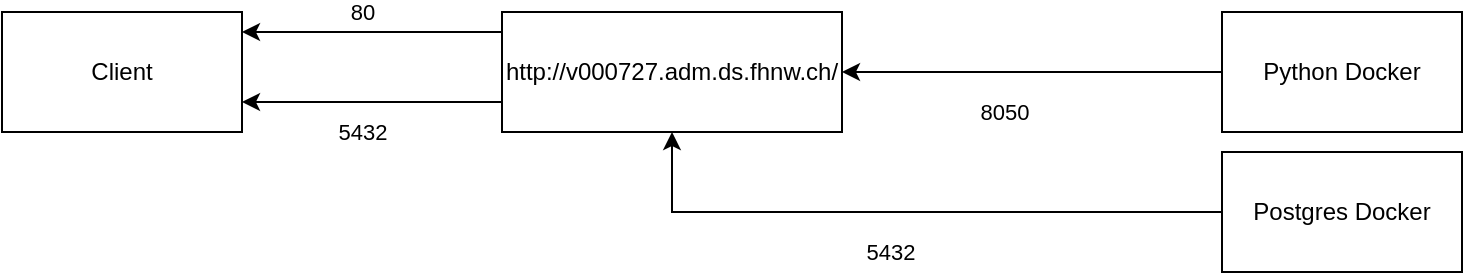 <mxfile version="17.4.2" type="device"><diagram name="Page-1" id="80d4a630-b321-0f5e-ff81-c5a36ef4752d"><mxGraphModel dx="903" dy="564" grid="1" gridSize="10" guides="1" tooltips="1" connect="1" arrows="1" fold="1" page="1" pageScale="1" pageWidth="1100" pageHeight="850" background="none" math="0" shadow="0"><root><mxCell id="0"/><mxCell id="1" parent="0"/><mxCell id="kiptIr_4oenVqXo-FvSJ-1" value="Client" style="rounded=0;whiteSpace=wrap;html=1;" vertex="1" parent="1"><mxGeometry x="70" y="130" width="120" height="60" as="geometry"/></mxCell><mxCell id="kiptIr_4oenVqXo-FvSJ-6" style="edgeStyle=orthogonalEdgeStyle;rounded=0;orthogonalLoop=1;jettySize=auto;html=1;" edge="1" parent="1" source="kiptIr_4oenVqXo-FvSJ-2"><mxGeometry relative="1" as="geometry"><mxPoint x="190" y="140" as="targetPoint"/><Array as="points"><mxPoint x="190" y="140"/></Array></mxGeometry></mxCell><mxCell id="kiptIr_4oenVqXo-FvSJ-7" value="80" style="edgeLabel;html=1;align=center;verticalAlign=middle;resizable=0;points=[];" vertex="1" connectable="0" parent="kiptIr_4oenVqXo-FvSJ-6"><mxGeometry x="0.279" y="1" relative="1" as="geometry"><mxPoint x="13" y="-11" as="offset"/></mxGeometry></mxCell><mxCell id="kiptIr_4oenVqXo-FvSJ-12" style="edgeStyle=orthogonalEdgeStyle;rounded=0;orthogonalLoop=1;jettySize=auto;html=1;exitX=0;exitY=0.75;exitDx=0;exitDy=0;entryX=1;entryY=0.75;entryDx=0;entryDy=0;" edge="1" parent="1" source="kiptIr_4oenVqXo-FvSJ-2" target="kiptIr_4oenVqXo-FvSJ-1"><mxGeometry relative="1" as="geometry"/></mxCell><mxCell id="kiptIr_4oenVqXo-FvSJ-13" value="5432" style="edgeLabel;html=1;align=center;verticalAlign=middle;resizable=0;points=[];" vertex="1" connectable="0" parent="kiptIr_4oenVqXo-FvSJ-12"><mxGeometry x="0.389" y="3" relative="1" as="geometry"><mxPoint x="20" y="12" as="offset"/></mxGeometry></mxCell><mxCell id="kiptIr_4oenVqXo-FvSJ-2" value="http://v000727.adm.ds.fhnw.ch/" style="rounded=0;whiteSpace=wrap;html=1;" vertex="1" parent="1"><mxGeometry x="320" y="130" width="170" height="60" as="geometry"/></mxCell><mxCell id="kiptIr_4oenVqXo-FvSJ-4" style="edgeStyle=orthogonalEdgeStyle;rounded=0;orthogonalLoop=1;jettySize=auto;html=1;entryX=1;entryY=0.5;entryDx=0;entryDy=0;" edge="1" parent="1" source="kiptIr_4oenVqXo-FvSJ-3" target="kiptIr_4oenVqXo-FvSJ-2"><mxGeometry relative="1" as="geometry"/></mxCell><mxCell id="kiptIr_4oenVqXo-FvSJ-5" value="8050" style="edgeLabel;html=1;align=center;verticalAlign=middle;resizable=0;points=[];" vertex="1" connectable="0" parent="kiptIr_4oenVqXo-FvSJ-4"><mxGeometry x="0.344" y="5" relative="1" as="geometry"><mxPoint x="18" y="15" as="offset"/></mxGeometry></mxCell><mxCell id="kiptIr_4oenVqXo-FvSJ-3" value="Python Docker" style="rounded=0;whiteSpace=wrap;html=1;" vertex="1" parent="1"><mxGeometry x="680" y="130" width="120" height="60" as="geometry"/></mxCell><mxCell id="kiptIr_4oenVqXo-FvSJ-9" style="edgeStyle=orthogonalEdgeStyle;rounded=0;orthogonalLoop=1;jettySize=auto;html=1;exitX=0;exitY=0.5;exitDx=0;exitDy=0;entryX=0.5;entryY=1;entryDx=0;entryDy=0;" edge="1" parent="1" source="kiptIr_4oenVqXo-FvSJ-8" target="kiptIr_4oenVqXo-FvSJ-2"><mxGeometry relative="1" as="geometry"/></mxCell><mxCell id="kiptIr_4oenVqXo-FvSJ-10" value="5432" style="edgeLabel;html=1;align=center;verticalAlign=middle;resizable=0;points=[];" vertex="1" connectable="0" parent="kiptIr_4oenVqXo-FvSJ-9"><mxGeometry x="0.054" y="1" relative="1" as="geometry"><mxPoint y="19" as="offset"/></mxGeometry></mxCell><mxCell id="kiptIr_4oenVqXo-FvSJ-8" value="Postgres Docker" style="rounded=0;whiteSpace=wrap;html=1;" vertex="1" parent="1"><mxGeometry x="680" y="200" width="120" height="60" as="geometry"/></mxCell></root></mxGraphModel></diagram></mxfile>